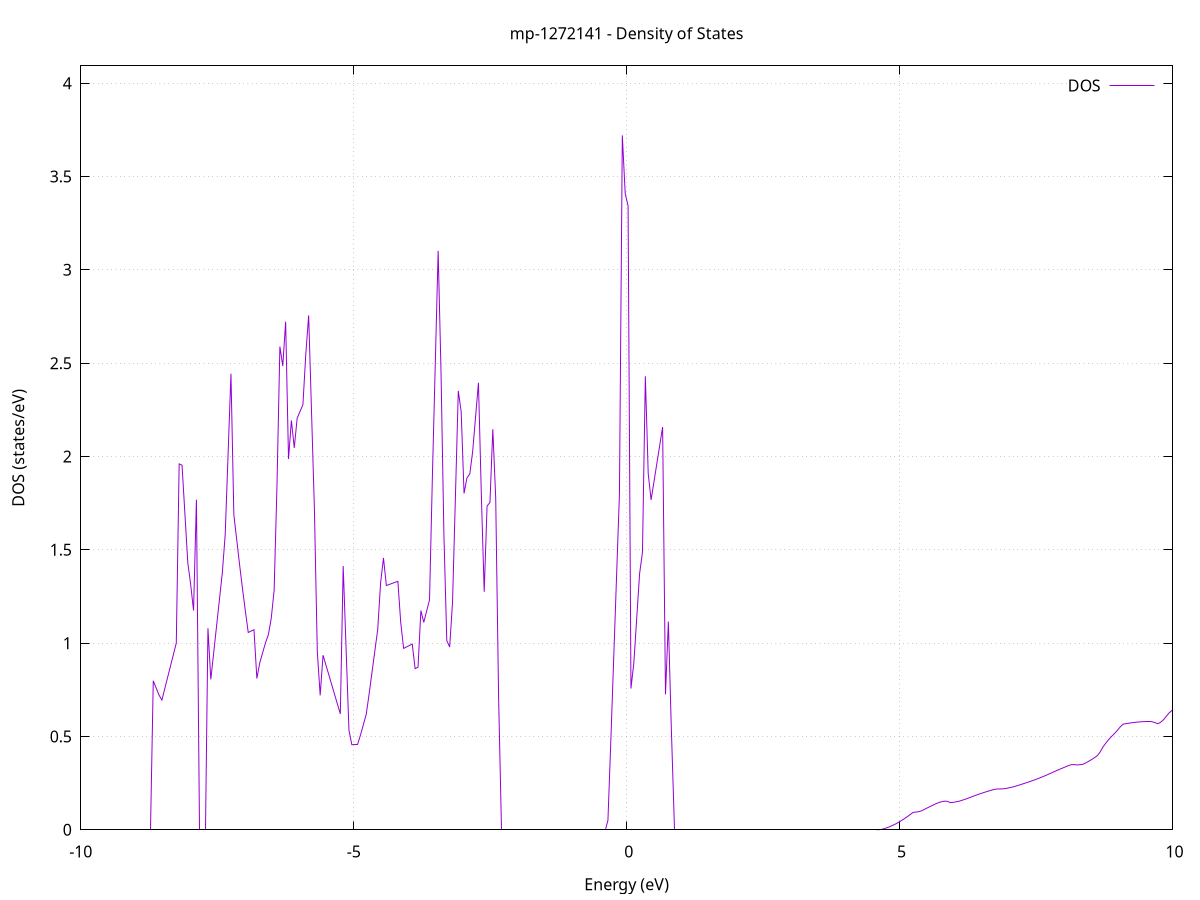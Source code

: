 set title 'mp-1272141 - Density of States'
set xlabel 'Energy (eV)'
set ylabel 'DOS (states/eV)'
set grid
set xrange [-10:10]
set yrange [0:4.093]
set xzeroaxis lt -1
set terminal png size 800,600
set output 'mp-1272141_dos_gnuplot.png'
plot '-' using 1:2 with lines title 'DOS'
-57.120800 0.000000
-57.068100 0.000000
-57.015400 0.000000
-56.962600 0.000000
-56.909900 0.000000
-56.857200 0.000000
-56.804500 0.000000
-56.751800 0.000000
-56.699000 0.000000
-56.646300 0.000000
-56.593600 0.000000
-56.540900 0.000000
-56.488200 0.000000
-56.435500 0.000000
-56.382700 0.000000
-56.330000 0.000000
-56.277300 0.000000
-56.224600 0.000000
-56.171900 0.000000
-56.119100 0.000000
-56.066400 0.000000
-56.013700 0.000000
-55.961000 0.000000
-55.908300 0.000000
-55.855500 0.000000
-55.802800 0.000000
-55.750100 0.000000
-55.697400 0.000000
-55.644700 0.000000
-55.592000 0.000000
-55.539200 0.000000
-55.486500 0.000000
-55.433800 0.000000
-55.381100 0.000000
-55.328400 0.000000
-55.275600 0.000000
-55.222900 0.000000
-55.170200 0.000000
-55.117500 0.000000
-55.064800 0.000000
-55.012000 0.000000
-54.959300 0.000000
-54.906600 0.000000
-54.853900 0.000000
-54.801200 0.000000
-54.748500 0.000000
-54.695700 0.000000
-54.643000 0.000000
-54.590300 0.000000
-54.537600 0.000000
-54.484900 0.000000
-54.432100 0.000000
-54.379400 0.000000
-54.326700 0.000000
-54.274000 0.000000
-54.221300 0.000000
-54.168500 0.000000
-54.115800 0.000000
-54.063100 0.000000
-54.010400 0.000000
-53.957700 0.000000
-53.905000 0.000000
-53.852200 0.000000
-53.799500 0.000000
-53.746800 0.000000
-53.694100 0.000000
-53.641400 0.000000
-53.588600 0.000000
-53.535900 0.000000
-53.483200 0.000000
-53.430500 0.000000
-53.377800 0.000000
-53.325000 0.000000
-53.272300 0.000000
-53.219600 0.000000
-53.166900 0.000000
-53.114200 0.000000
-53.061500 0.000000
-53.008700 0.000000
-52.956000 0.000000
-52.903300 0.000000
-52.850600 0.000000
-52.797900 0.000000
-52.745100 0.000000
-52.692400 0.000000
-52.639700 0.000000
-52.587000 0.000000
-52.534300 0.000000
-52.481500 0.000000
-52.428800 0.000000
-52.376100 0.000000
-52.323400 16.395400
-52.270700 12.424400
-52.218000 14.228900
-52.165200 0.000000
-52.112500 0.000000
-52.059800 0.000000
-52.007100 0.000000
-51.954400 0.000000
-51.901600 0.000000
-51.848900 0.000000
-51.796200 0.000000
-51.743500 0.000000
-51.690800 0.000000
-51.638000 0.000000
-51.585300 0.000000
-51.532600 0.000000
-51.479900 0.000000
-51.427200 0.000000
-51.374500 0.000000
-51.321700 0.000000
-51.269000 0.000000
-51.216300 0.000000
-51.163600 0.000000
-51.110900 0.000000
-51.058100 0.000000
-51.005400 0.000000
-50.952700 0.000000
-50.900000 0.000000
-50.847300 0.000000
-50.794500 0.000000
-50.741800 0.000000
-50.689100 0.000000
-50.636400 0.000000
-50.583700 0.000000
-50.531000 0.000000
-50.478200 0.000000
-50.425500 0.000000
-50.372800 0.000000
-50.320100 0.000000
-50.267400 0.000000
-50.214600 0.000000
-50.161900 0.000000
-50.109200 0.000000
-50.056500 0.000000
-50.003800 0.000000
-49.951000 0.000000
-49.898300 0.000000
-49.845600 0.000000
-49.792900 0.000000
-49.740200 0.000000
-49.687500 0.000000
-49.634700 0.000000
-49.582000 0.000000
-49.529300 0.000000
-49.476600 0.000000
-49.423900 0.000000
-49.371100 0.000000
-49.318400 0.000000
-49.265700 0.000000
-49.213000 0.000000
-49.160300 0.000000
-49.107500 0.000000
-49.054800 0.000000
-49.002100 0.000000
-48.949400 0.000000
-48.896700 0.000000
-48.844000 0.000000
-48.791200 0.000000
-48.738500 0.000000
-48.685800 0.000000
-48.633100 0.000000
-48.580400 0.000000
-48.527600 0.000000
-48.474900 0.000000
-48.422200 0.000000
-48.369500 0.000000
-48.316800 0.000000
-48.264000 0.000000
-48.211300 0.000000
-48.158600 0.000000
-48.105900 0.000000
-48.053200 0.000000
-48.000500 0.000000
-47.947700 0.000000
-47.895000 0.000000
-47.842300 0.000000
-47.789600 0.000000
-47.736900 0.000000
-47.684100 0.000000
-47.631400 0.000000
-47.578700 0.000000
-47.526000 0.000000
-47.473300 0.000000
-47.420500 0.000000
-47.367800 0.000000
-47.315100 0.000000
-47.262400 0.000000
-47.209700 0.000000
-47.157000 0.000000
-47.104200 0.000000
-47.051500 0.000000
-46.998800 0.000000
-46.946100 0.000000
-46.893400 0.000000
-46.840600 0.000000
-46.787900 0.000000
-46.735200 0.000000
-46.682500 0.000000
-46.629800 0.000000
-46.577000 0.000000
-46.524300 0.000000
-46.471600 0.000000
-46.418900 0.000000
-46.366200 0.000000
-46.313500 0.000000
-46.260700 0.000000
-46.208000 0.000000
-46.155300 0.000000
-46.102600 0.000000
-46.049900 0.000000
-45.997100 0.000000
-45.944400 0.000000
-45.891700 0.000000
-45.839000 0.000000
-45.786300 0.000000
-45.733500 0.000000
-45.680800 0.000000
-45.628100 0.000000
-45.575400 0.000000
-45.522700 0.000000
-45.470000 0.000000
-45.417200 0.000000
-45.364500 0.000000
-45.311800 0.000000
-45.259100 0.000000
-45.206400 0.000000
-45.153600 0.000000
-45.100900 0.000000
-45.048200 0.000000
-44.995500 0.000000
-44.942800 0.000000
-44.890000 0.000000
-44.837300 0.000000
-44.784600 0.000000
-44.731900 0.000000
-44.679200 0.000000
-44.626500 0.000000
-44.573700 0.000000
-44.521000 0.000000
-44.468300 0.000000
-44.415600 0.000000
-44.362900 0.000000
-44.310100 0.000000
-44.257400 0.000000
-44.204700 0.000000
-44.152000 0.000000
-44.099300 0.000000
-44.046500 0.000000
-43.993800 0.000000
-43.941100 0.000000
-43.888400 0.000000
-43.835700 0.000000
-43.783000 0.000000
-43.730200 0.000000
-43.677500 0.000000
-43.624800 0.000000
-43.572100 0.000000
-43.519400 0.000000
-43.466600 0.000000
-43.413900 0.000000
-43.361200 0.000000
-43.308500 0.000000
-43.255800 0.000000
-43.203000 0.000000
-43.150300 0.000000
-43.097600 0.000000
-43.044900 0.000000
-42.992200 0.000000
-42.939500 0.000000
-42.886700 0.000000
-42.834000 0.000000
-42.781300 0.000000
-42.728600 0.000000
-42.675900 0.000000
-42.623100 0.000000
-42.570400 0.000000
-42.517700 0.000000
-42.465000 0.000000
-42.412300 0.000000
-42.359500 0.000000
-42.306800 0.000000
-42.254100 0.000000
-42.201400 0.000000
-42.148700 0.000000
-42.096000 0.000000
-42.043200 0.000000
-41.990500 0.000000
-41.937800 0.000000
-41.885100 0.000000
-41.832400 0.000000
-41.779600 0.000000
-41.726900 0.000000
-41.674200 0.000000
-41.621500 0.000000
-41.568800 0.000000
-41.516000 0.000000
-41.463300 0.000000
-41.410600 0.000000
-41.357900 0.000000
-41.305200 0.000000
-41.252500 0.000000
-41.199700 0.000000
-41.147000 0.000000
-41.094300 0.000000
-41.041600 0.000000
-40.988900 0.000000
-40.936100 0.000000
-40.883400 0.000000
-40.830700 0.000000
-40.778000 0.000000
-40.725300 0.000000
-40.672500 0.000000
-40.619800 0.000000
-40.567100 0.000000
-40.514400 0.000000
-40.461700 0.000000
-40.409000 0.000000
-40.356200 0.000000
-40.303500 0.000000
-40.250800 0.000000
-40.198100 0.000000
-40.145400 0.000000
-40.092600 0.000000
-40.039900 0.000000
-39.987200 0.000000
-39.934500 0.000000
-39.881800 0.000000
-39.829000 0.000000
-39.776300 0.000000
-39.723600 0.000000
-39.670900 0.000000
-39.618200 0.000000
-39.565500 0.000000
-39.512700 0.000000
-39.460000 0.000000
-39.407300 0.000000
-39.354600 0.000000
-39.301900 0.000000
-39.249100 0.000000
-39.196400 0.000000
-39.143700 0.000000
-39.091000 0.000000
-39.038300 0.000000
-38.985500 0.000000
-38.932800 0.000000
-38.880100 0.000000
-38.827400 0.000000
-38.774700 0.000000
-38.722000 0.000000
-38.669200 0.000000
-38.616500 0.000000
-38.563800 0.000000
-38.511100 0.000000
-38.458400 0.000000
-38.405600 0.000000
-38.352900 0.000000
-38.300200 0.000000
-38.247500 0.000000
-38.194800 0.000000
-38.142000 0.000000
-38.089300 0.000000
-38.036600 0.000000
-37.983900 0.000000
-37.931200 0.000000
-37.878500 0.000000
-37.825700 0.000000
-37.773000 0.000000
-37.720300 0.000000
-37.667600 0.000000
-37.614900 0.000000
-37.562100 0.000000
-37.509400 0.000000
-37.456700 0.000000
-37.404000 0.000000
-37.351300 0.000000
-37.298500 0.000000
-37.245800 0.000000
-37.193100 0.000000
-37.140400 0.000000
-37.087700 0.000000
-37.035000 0.000000
-36.982200 0.000000
-36.929500 0.000000
-36.876800 0.000000
-36.824100 0.000000
-36.771400 0.000000
-36.718600 0.000000
-36.665900 0.000000
-36.613200 0.000000
-36.560500 0.000000
-36.507800 0.000000
-36.455000 0.000000
-36.402300 0.000000
-36.349600 0.000000
-36.296900 0.000000
-36.244200 0.000000
-36.191500 0.000000
-36.138700 0.000000
-36.086000 0.000000
-36.033300 0.000000
-35.980600 0.000000
-35.927900 0.000000
-35.875100 0.000000
-35.822400 0.000000
-35.769700 0.000000
-35.717000 0.000000
-35.664300 0.000000
-35.611500 0.000000
-35.558800 0.000000
-35.506100 0.000000
-35.453400 0.000000
-35.400700 0.000000
-35.348000 0.000000
-35.295200 0.000000
-35.242500 0.000000
-35.189800 0.000000
-35.137100 0.000000
-35.084400 0.000000
-35.031600 0.000000
-34.978900 0.000000
-34.926200 0.000000
-34.873500 0.000000
-34.820800 0.000000
-34.768000 0.000000
-34.715300 0.000000
-34.662600 0.000000
-34.609900 0.000000
-34.557200 0.000000
-34.504500 0.000000
-34.451700 0.000000
-34.399000 0.000000
-34.346300 0.000000
-34.293600 0.000000
-34.240900 0.000000
-34.188100 0.000000
-34.135400 0.000000
-34.082700 0.000000
-34.030000 0.000000
-33.977300 0.000000
-33.924500 0.000000
-33.871800 0.000000
-33.819100 0.000000
-33.766400 0.000000
-33.713700 0.000000
-33.661000 0.000000
-33.608200 0.000000
-33.555500 0.000000
-33.502800 0.000000
-33.450100 0.000000
-33.397400 0.000000
-33.344600 0.000000
-33.291900 0.000000
-33.239200 0.000000
-33.186500 0.000000
-33.133800 0.000000
-33.081000 0.000000
-33.028300 0.000000
-32.975600 0.000000
-32.922900 0.000000
-32.870200 0.000000
-32.817500 0.000000
-32.764700 0.000000
-32.712000 0.000000
-32.659300 0.000000
-32.606600 0.000000
-32.553900 0.000000
-32.501100 0.000000
-32.448400 0.000000
-32.395700 0.000000
-32.343000 0.000000
-32.290300 0.000000
-32.237500 0.000000
-32.184800 0.000000
-32.132100 0.000000
-32.079400 0.000000
-32.026700 0.000000
-31.974000 0.000000
-31.921200 0.000000
-31.868500 0.000000
-31.815800 0.000000
-31.763100 0.000000
-31.710400 0.000000
-31.657600 0.000000
-31.604900 0.000000
-31.552200 0.000000
-31.499500 0.000000
-31.446800 0.000000
-31.394000 0.000000
-31.341300 0.000000
-31.288600 0.000000
-31.235900 0.000000
-31.183200 0.000000
-31.130500 0.000000
-31.077700 0.000000
-31.025000 0.000000
-30.972300 0.000000
-30.919600 0.000000
-30.866900 0.000000
-30.814100 0.000000
-30.761400 0.000000
-30.708700 0.000000
-30.656000 0.000000
-30.603300 0.000000
-30.550500 0.000000
-30.497800 0.000000
-30.445100 0.000000
-30.392400 0.000000
-30.339700 0.000000
-30.287000 0.000000
-30.234200 0.000000
-30.181500 0.000000
-30.128800 0.000000
-30.076100 0.000000
-30.023400 0.000000
-29.970600 0.000000
-29.917900 0.000000
-29.865200 0.000000
-29.812500 0.000000
-29.759800 0.000000
-29.707000 0.000000
-29.654300 0.000000
-29.601600 0.000000
-29.548900 0.000000
-29.496200 0.000000
-29.443500 0.000000
-29.390700 0.000000
-29.338000 0.000000
-29.285300 0.000000
-29.232600 0.000000
-29.179900 0.000000
-29.127100 0.000000
-29.074400 0.000000
-29.021700 0.000000
-28.969000 0.000000
-28.916300 0.000000
-28.863500 0.000000
-28.810800 0.000000
-28.758100 0.000000
-28.705400 0.000000
-28.652700 0.000000
-28.600000 0.000000
-28.547200 0.000000
-28.494500 0.000000
-28.441800 0.000000
-28.389100 0.000000
-28.336400 0.000000
-28.283600 0.000000
-28.230900 0.000000
-28.178200 0.000000
-28.125500 0.000000
-28.072800 0.000000
-28.020000 0.000000
-27.967300 0.000000
-27.914600 0.000000
-27.861900 0.000000
-27.809200 0.000000
-27.756500 0.000000
-27.703700 0.000000
-27.651000 0.000000
-27.598300 0.000000
-27.545600 0.000000
-27.492900 0.000000
-27.440100 0.000000
-27.387400 0.000000
-27.334700 0.000000
-27.282000 0.000000
-27.229300 0.000000
-27.176500 0.000000
-27.123800 0.000000
-27.071100 0.000000
-27.018400 0.000000
-26.965700 0.000000
-26.913000 0.000000
-26.860200 0.000000
-26.807500 0.000000
-26.754800 0.000000
-26.702100 0.000000
-26.649400 0.000000
-26.596600 0.000000
-26.543900 0.000000
-26.491200 0.000000
-26.438500 0.000000
-26.385800 0.000000
-26.333000 0.000000
-26.280300 0.000000
-26.227600 0.000000
-26.174900 0.000000
-26.122200 0.000000
-26.069500 0.000000
-26.016700 0.000000
-25.964000 0.000000
-25.911300 0.000000
-25.858600 0.000000
-25.805900 0.000000
-25.753100 0.000000
-25.700400 0.000000
-25.647700 0.000000
-25.595000 0.000000
-25.542300 0.000000
-25.489500 0.000000
-25.436800 0.000000
-25.384100 0.000000
-25.331400 0.000000
-25.278700 0.000000
-25.226000 0.000000
-25.173200 0.000000
-25.120500 0.000000
-25.067800 0.000000
-25.015100 0.000000
-24.962400 0.000000
-24.909600 0.000000
-24.856900 0.000000
-24.804200 0.000000
-24.751500 0.000000
-24.698800 0.000000
-24.646000 0.000000
-24.593300 0.000000
-24.540600 0.000000
-24.487900 0.000000
-24.435200 0.000000
-24.382500 0.000000
-24.329700 0.000000
-24.277000 0.000000
-24.224300 0.000000
-24.171600 0.000000
-24.118900 0.000000
-24.066100 0.000000
-24.013400 0.000000
-23.960700 0.000000
-23.908000 0.000000
-23.855300 0.000000
-23.802500 0.000000
-23.749800 0.000000
-23.697100 0.000000
-23.644400 0.000000
-23.591700 0.000000
-23.539000 0.000000
-23.486200 0.000000
-23.433500 0.000000
-23.380800 0.000000
-23.328100 0.000000
-23.275400 0.000000
-23.222600 0.000000
-23.169900 0.000000
-23.117200 0.000000
-23.064500 0.000000
-23.011800 0.000000
-22.959000 0.000000
-22.906300 0.000000
-22.853600 0.000000
-22.800900 0.000000
-22.748200 0.000000
-22.695500 0.000000
-22.642700 0.000000
-22.590000 0.000000
-22.537300 0.000000
-22.484600 0.000000
-22.431900 0.000000
-22.379100 0.000000
-22.326400 0.000000
-22.273700 0.000000
-22.221000 0.000000
-22.168300 0.000000
-22.115500 0.000000
-22.062800 0.000000
-22.010100 0.000000
-21.957400 0.000000
-21.904700 0.000000
-21.852000 0.000000
-21.799200 0.000000
-21.746500 0.000000
-21.693800 0.000000
-21.641100 0.000000
-21.588400 0.000000
-21.535600 0.000000
-21.482900 0.000000
-21.430200 0.000000
-21.377500 0.000000
-21.324800 0.000000
-21.272000 0.000000
-21.219300 0.000000
-21.166600 0.000000
-21.113900 0.000000
-21.061200 0.000000
-21.008500 0.000000
-20.955700 0.000000
-20.903000 0.000000
-20.850300 0.000000
-20.797600 0.000000
-20.744900 0.000000
-20.692100 0.000000
-20.639400 0.000000
-20.586700 0.000000
-20.534000 0.008200
-20.481300 0.126100
-20.428500 0.243900
-20.375800 0.361800
-20.323100 0.479600
-20.270400 0.313400
-20.217700 0.329800
-20.165000 0.346200
-20.112200 0.362600
-20.059500 0.379000
-20.006800 0.395500
-19.954100 0.411900
-19.901400 0.428300
-19.848600 0.450800
-19.795900 0.473600
-19.743200 0.496400
-19.690500 0.519200
-19.637800 0.541900
-19.585000 0.564700
-19.532300 0.587500
-19.479600 0.610200
-19.426900 0.633000
-19.374200 0.655800
-19.321500 0.868700
-19.268700 1.052700
-19.216000 1.236700
-19.163300 1.823500
-19.110600 1.413700
-19.057900 1.003800
-19.005100 3.066000
-18.952400 0.000000
-18.899700 7.091400
-18.847000 3.887400
-18.794300 2.331100
-18.741500 2.083800
-18.688800 1.795500
-18.636100 1.483900
-18.583400 1.260400
-18.530700 1.315400
-18.478000 0.000000
-18.425200 0.000000
-18.372500 0.000000
-18.319800 0.000000
-18.267100 0.000000
-18.214400 0.000000
-18.161600 0.000000
-18.108900 0.000000
-18.056200 0.000000
-18.003500 0.000000
-17.950800 0.000000
-17.898000 0.000000
-17.845300 0.000000
-17.792600 0.000000
-17.739900 0.000000
-17.687200 0.000000
-17.634500 0.000000
-17.581700 0.000000
-17.529000 0.000000
-17.476300 0.000000
-17.423600 0.000000
-17.370900 0.000000
-17.318100 0.000000
-17.265400 0.000000
-17.212700 0.000000
-17.160000 0.000000
-17.107300 0.000000
-17.054500 0.000000
-17.001800 0.000000
-16.949100 0.000000
-16.896400 0.000000
-16.843700 0.000000
-16.791000 0.000000
-16.738200 0.000000
-16.685500 0.000000
-16.632800 0.000000
-16.580100 0.000000
-16.527400 0.000000
-16.474600 0.000000
-16.421900 0.000000
-16.369200 0.000000
-16.316500 0.000000
-16.263800 0.000000
-16.211000 0.000000
-16.158300 0.000000
-16.105600 0.000000
-16.052900 0.000000
-16.000200 0.000000
-15.947500 0.000000
-15.894700 0.000000
-15.842000 0.000000
-15.789300 0.000000
-15.736600 0.000000
-15.683900 0.000000
-15.631100 0.000000
-15.578400 0.000000
-15.525700 0.000000
-15.473000 0.000000
-15.420300 0.000000
-15.367500 0.000000
-15.314800 0.000000
-15.262100 0.000000
-15.209400 0.000000
-15.156700 0.000000
-15.104000 0.000000
-15.051200 0.000000
-14.998500 0.000000
-14.945800 0.000000
-14.893100 0.000000
-14.840400 0.000000
-14.787600 0.000000
-14.734900 0.000000
-14.682200 0.000000
-14.629500 0.000000
-14.576800 0.000000
-14.524000 0.000000
-14.471300 0.000000
-14.418600 0.000000
-14.365900 0.000000
-14.313200 0.000000
-14.260500 0.000000
-14.207700 0.000000
-14.155000 0.000000
-14.102300 0.000000
-14.049600 0.000000
-13.996900 0.000000
-13.944100 0.000000
-13.891400 0.000000
-13.838700 0.000000
-13.786000 0.000000
-13.733300 0.000000
-13.680500 0.000000
-13.627800 0.000000
-13.575100 0.000000
-13.522400 0.000000
-13.469700 0.000000
-13.417000 0.000000
-13.364200 0.000000
-13.311500 0.000000
-13.258800 0.000000
-13.206100 0.000000
-13.153400 0.000000
-13.100600 0.000000
-13.047900 0.000000
-12.995200 0.000000
-12.942500 0.000000
-12.889800 0.000000
-12.837000 0.000000
-12.784300 0.000000
-12.731600 0.000000
-12.678900 0.000000
-12.626200 0.000000
-12.573500 0.000000
-12.520700 0.000000
-12.468000 0.000000
-12.415300 0.000000
-12.362600 0.000000
-12.309900 0.000000
-12.257100 0.000000
-12.204400 0.000000
-12.151700 0.000000
-12.099000 0.000000
-12.046300 0.000000
-11.993500 0.000000
-11.940800 0.000000
-11.888100 0.000000
-11.835400 0.000000
-11.782700 0.000000
-11.730000 0.000000
-11.677200 0.000000
-11.624500 0.000000
-11.571800 0.000000
-11.519100 0.000000
-11.466400 0.000000
-11.413600 0.000000
-11.360900 0.000000
-11.308200 0.000000
-11.255500 0.000000
-11.202800 0.000000
-11.150000 0.000000
-11.097300 0.000000
-11.044600 0.000000
-10.991900 0.000000
-10.939200 0.000000
-10.886500 0.000000
-10.833700 0.000000
-10.781000 0.000000
-10.728300 0.000000
-10.675600 0.000000
-10.622900 0.000000
-10.570100 0.000000
-10.517400 0.000000
-10.464700 0.000000
-10.412000 0.000000
-10.359300 0.000000
-10.306500 0.000000
-10.253800 0.000000
-10.201100 0.000000
-10.148400 0.000000
-10.095700 0.000000
-10.043000 0.000000
-9.990200 0.000000
-9.937500 0.000000
-9.884800 0.000000
-9.832100 0.000000
-9.779400 0.000000
-9.726600 0.000000
-9.673900 0.000000
-9.621200 0.000000
-9.568500 0.000000
-9.515800 0.000000
-9.463000 0.000000
-9.410300 0.000000
-9.357600 0.000000
-9.304900 0.000000
-9.252200 0.000000
-9.199500 0.000000
-9.146700 0.000000
-9.094000 0.000000
-9.041300 0.000000
-8.988600 0.000000
-8.935900 0.000000
-8.883100 0.000000
-8.830400 0.000000
-8.777700 0.000000
-8.725000 0.000000
-8.672300 0.798300
-8.619500 0.760100
-8.566800 0.721900
-8.514100 0.694900
-8.461400 0.756000
-8.408700 0.817200
-8.356000 0.878300
-8.303200 0.939400
-8.250500 1.000500
-8.197800 1.960500
-8.145100 1.953300
-8.092400 1.692000
-8.039600 1.430800
-7.986900 1.313800
-7.934200 1.174700
-7.881500 1.768700
-7.828800 0.000000
-7.776000 0.000000
-7.723300 0.000000
-7.670600 1.079700
-7.617900 0.806000
-7.565200 0.948900
-7.512500 1.091800
-7.459700 1.234700
-7.407000 1.377600
-7.354300 1.581400
-7.301600 2.012300
-7.248900 2.443300
-7.196100 1.687700
-7.143400 1.553900
-7.090700 1.420000
-7.038000 1.292400
-6.985300 1.172300
-6.932500 1.057100
-6.879800 1.064500
-6.827100 1.072000
-6.774400 0.810600
-6.721700 0.894400
-6.669000 0.948100
-6.616200 1.001800
-6.563500 1.045300
-6.510800 1.133400
-6.458100 1.282600
-6.405400 1.847600
-6.352600 2.588900
-6.299900 2.484900
-6.247200 2.722200
-6.194500 1.986400
-6.141800 2.193300
-6.089000 2.046300
-6.036300 2.205100
-5.983600 2.241300
-5.930900 2.277500
-5.878200 2.547200
-5.825500 2.756100
-5.772700 2.236700
-5.720000 1.717200
-5.667300 0.956100
-5.614600 0.720300
-5.561900 0.935300
-5.509100 0.882900
-5.456400 0.830500
-5.403700 0.778100
-5.351000 0.725700
-5.298300 0.673300
-5.245500 0.620900
-5.192800 1.413100
-5.140100 0.973500
-5.087400 0.533900
-5.034700 0.456000
-4.982000 0.456600
-4.929200 0.457200
-4.876500 0.507200
-4.823800 0.562700
-4.771100 0.618200
-4.718400 0.726500
-4.665600 0.842200
-4.612900 0.958000
-4.560200 1.073700
-4.507500 1.322000
-4.454800 1.456700
-4.402000 1.308700
-4.349300 1.314400
-4.296600 1.320100
-4.243900 1.325700
-4.191200 1.331400
-4.138500 1.109700
-4.085700 0.971800
-4.033000 0.979600
-3.980300 0.987400
-3.927600 0.995200
-3.874900 0.863300
-3.822100 0.871100
-3.769400 1.174700
-3.716700 1.111400
-3.664000 1.171800
-3.611300 1.232100
-3.558500 1.894400
-3.505800 2.497200
-3.453100 3.101600
-3.400400 2.448700
-3.347700 1.582300
-3.295000 1.013700
-3.242200 0.979300
-3.189500 1.220900
-3.136800 1.785400
-3.084100 2.351900
-3.031400 2.240000
-2.978600 1.802200
-2.925900 1.884900
-2.873200 1.906700
-2.820500 2.027800
-2.767800 2.211400
-2.715000 2.394900
-2.662300 1.799200
-2.609600 1.275200
-2.556900 1.734500
-2.504200 1.753700
-2.451500 2.146300
-2.398700 1.776300
-2.346000 0.713700
-2.293300 0.000000
-2.240600 0.000000
-2.187900 0.000000
-2.135100 0.000000
-2.082400 0.000000
-2.029700 0.000000
-1.977000 0.000000
-1.924300 0.000000
-1.871500 0.000000
-1.818800 0.000000
-1.766100 0.000000
-1.713400 0.000000
-1.660700 0.000000
-1.608000 0.000000
-1.555200 0.000000
-1.502500 0.000000
-1.449800 0.000000
-1.397100 0.000000
-1.344400 0.000000
-1.291600 0.000000
-1.238900 0.000000
-1.186200 0.000000
-1.133500 0.000000
-1.080800 0.000000
-1.028000 0.000000
-0.975300 0.000000
-0.922600 0.000000
-0.869900 0.000000
-0.817200 0.000000
-0.764500 0.000000
-0.711700 0.000000
-0.659000 0.000000
-0.606300 0.000000
-0.553600 0.000000
-0.500900 0.000000
-0.448100 0.000000
-0.395400 0.000000
-0.342700 0.050900
-0.290000 0.475000
-0.237300 0.916800
-0.184500 1.358700
-0.131800 1.800700
-0.079100 3.720600
-0.026400 3.408800
0.026300 3.343200
0.079000 0.756600
0.131800 0.894200
0.184500 1.133200
0.237200 1.372300
0.289900 1.486800
0.342600 2.430000
0.395400 1.907700
0.448100 1.767600
0.500800 1.865100
0.553500 1.962600
0.606200 2.060100
0.659000 2.157700
0.711700 0.726200
0.764400 1.115300
0.817100 0.557200
0.869800 0.000000
0.922500 0.000000
0.975300 0.000000
1.028000 0.000000
1.080700 0.000000
1.133400 0.000000
1.186100 0.000000
1.238900 0.000000
1.291600 0.000000
1.344300 0.000000
1.397000 0.000000
1.449700 0.000000
1.502500 0.000000
1.555200 0.000000
1.607900 0.000000
1.660600 0.000000
1.713300 0.000000
1.766000 0.000000
1.818800 0.000000
1.871500 0.000000
1.924200 0.000000
1.976900 0.000000
2.029600 0.000000
2.082400 0.000000
2.135100 0.000000
2.187800 0.000000
2.240500 0.000000
2.293200 0.000000
2.346000 0.000000
2.398700 0.000000
2.451400 0.000000
2.504100 0.000000
2.556800 0.000000
2.609500 0.000000
2.662300 0.000000
2.715000 0.000000
2.767700 0.000000
2.820400 0.000000
2.873100 0.000000
2.925900 0.000000
2.978600 0.000000
3.031300 0.000000
3.084000 0.000000
3.136700 0.000000
3.189500 0.000000
3.242200 0.000000
3.294900 0.000000
3.347600 0.000000
3.400300 0.000000
3.453000 0.000000
3.505800 0.000000
3.558500 0.000000
3.611200 0.000000
3.663900 0.000000
3.716600 0.000000
3.769400 0.000000
3.822100 0.000000
3.874800 0.000000
3.927500 0.000000
3.980200 0.000000
4.033000 0.000000
4.085700 0.000000
4.138400 0.000000
4.191100 0.000000
4.243800 0.000000
4.296500 0.000000
4.349300 0.000000
4.402000 0.000000
4.454700 0.000000
4.507400 0.000000
4.560100 0.000000
4.612900 0.000100
4.665600 0.001900
4.718300 0.006000
4.771000 0.011200
4.823700 0.017100
4.876500 0.024000
4.929200 0.031600
4.981900 0.040100
5.034600 0.049400
5.087300 0.059300
5.140000 0.069800
5.192800 0.081000
5.245500 0.092900
5.298200 0.095000
5.350900 0.096600
5.403600 0.101600
5.456400 0.109500
5.509100 0.117300
5.561800 0.125000
5.614500 0.132500
5.667200 0.139800
5.720000 0.146000
5.772700 0.150500
5.825400 0.153400
5.878100 0.152300
5.930800 0.145400
5.983500 0.147000
6.036300 0.149900
6.089000 0.152900
6.141700 0.157800
6.194400 0.162900
6.247100 0.168300
6.299900 0.174000
6.352600 0.179900
6.405300 0.185800
6.458000 0.191200
6.510700 0.196400
6.563500 0.201500
6.616200 0.206300
6.668900 0.210900
6.721600 0.214900
6.774300 0.218400
6.827000 0.218600
6.879800 0.219100
6.932500 0.220800
6.985200 0.223500
7.037900 0.226800
7.090600 0.230700
7.143400 0.235300
7.196100 0.240100
7.248800 0.245000
7.301500 0.250000
7.354200 0.255000
7.407000 0.260300
7.459700 0.265800
7.512400 0.271600
7.565100 0.277600
7.617800 0.283800
7.670500 0.290300
7.723300 0.296900
7.776000 0.303800
7.828700 0.310800
7.881400 0.317600
7.934100 0.324300
7.986900 0.330800
8.039600 0.337200
8.092300 0.343500
8.145000 0.348800
8.197700 0.349300
8.250500 0.347300
8.303200 0.348500
8.355900 0.350600
8.408600 0.358200
8.461300 0.366600
8.514000 0.375700
8.566800 0.385500
8.619500 0.396000
8.672200 0.415600
8.724900 0.443300
8.777600 0.464000
8.830400 0.483300
8.883100 0.499900
8.935800 0.515100
8.988500 0.532100
9.041200 0.550800
9.094000 0.565800
9.146700 0.568500
9.199400 0.571000
9.252100 0.573300
9.304800 0.575300
9.357500 0.577000
9.410300 0.578300
9.463000 0.579300
9.515700 0.580000
9.568400 0.580200
9.621100 0.579300
9.673900 0.574700
9.726600 0.568400
9.779300 0.575200
9.832000 0.588900
9.884700 0.607500
9.937500 0.626100
9.990200 0.639700
10.042900 0.656500
10.095600 0.770500
10.148300 1.854300
10.201000 0.923500
10.253800 0.616300
10.306500 0.665300
10.359200 0.719100
10.411900 0.791200
10.464600 0.957500
10.517400 0.699800
10.570100 0.531400
10.622800 0.434300
10.675500 0.434000
10.728200 0.435500
10.781000 0.439000
10.833700 0.445500
10.886400 0.461600
10.939100 0.483600
10.991800 0.510700
11.044500 0.546100
11.097300 0.589700
11.150000 0.641600
11.202700 0.782100
11.255400 0.896400
11.308100 0.934100
11.360900 0.888100
11.413600 0.779600
11.466300 0.724900
11.519000 0.699600
11.571700 0.683600
11.624500 0.960900
11.677200 0.613000
11.729900 0.566600
11.782600 0.573200
11.835300 0.581700
11.888000 0.591400
11.940800 0.601700
11.993500 0.600500
12.046200 0.627700
12.098900 0.797900
12.151600 0.844100
12.204400 0.929300
12.257100 0.903700
12.309800 0.851400
12.362500 1.204400
12.415200 1.067800
12.468000 1.180000
12.520700 1.285900
12.573400 1.510800
12.626100 1.836300
12.678800 2.201800
12.731500 3.015100
12.784300 2.152300
12.837000 2.065200
12.889700 1.628800
12.942400 1.498600
12.995100 1.379200
13.047900 1.253200
13.100600 1.138200
13.153300 0.924300
13.206000 0.616300
13.258700 0.450400
13.311500 0.400800
13.364200 0.388200
13.416900 0.378400
13.469600 0.364100
13.522300 0.341300
13.575000 0.552700
13.627800 0.671700
13.680500 0.816100
13.733200 0.997700
13.785900 1.190100
13.838600 1.418400
13.891400 1.691400
13.944100 1.385400
13.996800 1.160400
14.049500 0.716600
14.102200 0.708800
14.155000 0.723100
14.207700 0.724400
14.260400 0.712800
14.313100 0.661600
14.365800 0.626100
14.418500 0.606900
14.471300 0.592600
14.524000 0.581600
14.576700 0.573700
14.629400 0.568400
14.682100 0.565500
14.734900 0.568100
14.787600 0.576400
14.840300 0.590400
14.893000 0.608300
14.945700 0.640600
14.998500 0.679600
15.051200 0.734600
15.103900 0.802900
15.156600 0.855400
15.209300 0.860000
15.262000 0.837900
15.314800 0.783600
15.367500 0.728500
15.420200 0.706800
15.472900 0.693600
15.525600 0.687200
15.578400 0.677100
15.631100 0.676500
15.683800 0.685900
15.736500 0.674600
15.789200 0.637200
15.842000 0.597900
15.894700 0.580900
15.947400 0.560700
16.000100 0.546400
16.052800 0.536700
16.105500 0.530500
16.158300 0.525600
16.211000 0.520300
16.263700 0.514600
16.316400 0.509700
16.369100 0.506700
16.421900 0.506300
16.474600 0.508500
16.527300 0.527000
16.580000 0.540300
16.632700 0.553500
16.685500 0.567100
16.738200 0.582600
16.790900 0.600300
16.843600 0.638800
16.896300 0.694900
16.949000 0.767200
17.001800 0.856800
17.054500 0.901400
17.107200 0.947900
17.159900 0.973300
17.212600 0.950000
17.265400 0.769300
17.318100 0.745200
17.370800 0.803700
17.423500 0.883900
17.476200 0.890700
17.529000 0.903900
17.581700 0.919700
17.634400 0.942300
17.687100 0.975400
17.739800 1.000300
17.792500 1.014200
17.845300 1.017500
17.898000 1.003500
17.950700 0.960700
18.003400 0.966400
18.056100 0.967000
18.108900 0.963000
18.161600 1.317500
18.214300 1.102300
18.267000 1.145700
18.319700 1.205600
18.372500 1.248300
18.425200 1.294300
18.477900 1.277900
18.530600 1.187100
18.583300 1.079000
18.636000 0.953700
18.688800 1.103900
18.741500 1.303800
18.794200 1.381000
18.846900 1.519100
18.899600 1.134100
18.952400 0.999600
19.005100 1.023400
19.057800 1.087700
19.110500 1.026300
19.163200 0.908100
19.216000 0.895300
19.268700 0.893400
19.321400 0.888100
19.374100 0.879600
19.426800 0.868700
19.479500 0.849500
19.532300 0.817400
19.585000 0.758000
19.637700 0.721500
19.690400 0.697500
19.743100 0.679800
19.795900 0.668200
19.848600 0.705700
19.901300 0.825000
19.954000 0.900100
20.006700 0.951500
20.059500 0.992800
20.112200 0.945400
20.164900 0.623500
20.217600 0.610600
20.270300 0.617600
20.323000 0.640200
20.375800 0.678100
20.428500 0.726200
20.481200 0.775700
20.533900 0.809900
20.586600 0.824900
20.639400 0.834500
20.692100 0.849400
20.744800 0.860500
20.797500 0.867100
20.850200 0.858000
20.903000 0.838100
20.955700 0.813900
21.008400 0.789100
21.061100 0.764000
21.113800 0.736100
21.166500 0.702700
21.219300 0.633500
21.272000 0.593800
21.324700 0.609900
21.377400 0.632700
21.430100 0.661900
21.482900 0.697800
21.535600 0.727900
21.588300 0.732200
21.641000 0.774000
21.693700 0.735800
21.746500 0.738600
21.799200 0.718600
21.851900 0.684700
21.904600 0.656800
21.957300 0.630900
22.010000 0.606100
22.062800 0.570500
22.115500 0.537200
22.168200 0.508700
22.220900 0.482700
22.273600 0.469700
22.326400 0.457500
22.379100 0.447200
22.431800 0.441800
22.484500 0.472700
22.537200 0.585800
22.590000 0.577400
22.642700 0.581600
22.695400 0.661300
22.748100 0.820800
22.800800 1.033800
22.853500 1.219500
22.906300 1.077700
22.959000 0.990200
23.011700 0.923500
23.064400 0.911500
23.117100 0.911500
23.169900 0.918800
23.222600 0.938500
23.275300 0.953600
23.328000 0.904000
23.380700 0.893900
23.433500 0.873400
23.486200 0.849900
23.538900 0.828700
23.591600 0.824700
23.644300 0.838800
23.697000 0.854800
23.749800 0.881200
23.802500 0.917900
23.855200 0.946200
23.907900 0.979700
23.960600 1.072700
24.013400 1.177800
24.066100 1.163100
24.118800 1.111400
24.171500 1.102200
24.224200 1.116200
24.277000 1.121500
24.329700 1.062900
24.382400 0.769300
24.435100 0.734700
24.487800 0.711300
24.540500 0.696000
24.593300 0.690400
24.646000 0.688600
24.698700 0.717300
24.751400 0.769000
24.804100 0.789800
24.856900 0.819400
24.909600 0.855700
24.962300 0.893700
25.015000 0.931900
25.067700 0.980100
25.120500 1.022200
25.173200 1.023500
25.225900 0.975000
25.278600 0.902500
25.331300 0.870600
25.384000 0.854000
25.436800 0.849900
25.489500 0.957900
25.542200 1.105700
25.594900 1.178600
25.647600 1.140600
25.700400 1.127800
25.753100 0.947600
25.805800 0.826100
25.858500 0.730400
25.911200 0.694200
25.964000 0.658400
26.016700 0.613900
26.069400 0.586600
26.122100 0.597300
26.174800 0.634600
26.227500 0.695300
26.280300 0.774700
26.333000 0.766800
26.385700 0.744000
26.438400 0.876500
26.491100 0.742000
26.543900 0.815600
26.596600 0.869400
26.649300 0.910200
26.702000 0.942900
26.754700 0.983700
26.807500 1.011500
26.860200 1.012300
26.912900 1.001600
26.965600 0.986600
27.018300 0.966500
27.071000 0.948500
27.123800 0.932800
27.176500 0.919600
27.229200 0.906200
27.281900 0.902600
27.334600 0.878900
27.387400 0.848100
27.440100 0.846800
27.492800 0.850500
27.545500 0.772800
27.598200 0.722300
27.651000 0.700300
27.703700 0.694400
27.756400 0.693000
27.809100 0.695200
27.861800 0.700700
27.914500 0.706200
27.967300 0.713400
28.020000 0.734600
28.072700 0.791500
28.125400 0.927200
28.178100 1.122100
28.230900 1.142300
28.283600 1.229100
28.336300 1.073200
28.389000 0.903900
28.441700 0.799200
28.494500 0.755000
28.547200 0.810200
28.599900 0.824600
28.652600 0.834400
28.705300 0.827300
28.758000 0.824300
28.810800 0.719800
28.863500 0.682900
28.916200 0.668600
28.968900 0.676800
29.021600 0.704900
29.074400 0.752300
29.127100 0.911500
29.179800 1.191500
29.232500 1.522100
29.285200 1.542000
29.338000 1.545200
29.390700 1.412200
29.443400 1.189400
29.496100 1.115600
29.548800 1.037400
29.601500 0.948300
29.654300 0.871400
29.707000 0.810100
29.759700 0.755500
29.812400 0.695700
29.865100 0.646300
29.917900 0.654300
29.970600 0.667400
30.023300 0.687900
30.076000 0.731100
30.128700 0.828200
30.181500 1.078500
30.234200 1.194300
30.286900 1.376400
30.339600 1.400700
30.392300 1.392600
30.445000 1.327000
30.497800 1.265000
30.550500 1.202800
30.603200 1.145200
30.655900 1.086600
30.708600 1.040300
30.761400 1.024100
30.814100 1.027100
30.866800 1.029300
30.919500 1.038600
30.972200 1.045700
31.025000 1.064300
31.077700 1.094600
31.130400 1.091700
31.183100 1.061100
31.235800 1.012700
31.288500 0.967500
31.341300 0.927500
31.394000 0.897700
31.446700 1.042000
31.499400 0.883600
31.552100 0.805500
31.604900 0.810400
31.657600 0.851300
31.710300 0.916100
31.763000 1.016200
31.815700 1.189500
31.868500 1.559100
31.921200 1.481200
31.973900 1.478200
32.026600 1.591900
32.079300 1.378800
32.132000 1.299000
32.184800 1.248500
32.237500 1.219200
32.290200 1.212200
32.342900 1.212100
32.395600 1.207600
32.448400 1.285300
32.501100 1.528000
32.553800 1.396100
32.606500 1.593600
32.659200 1.724800
32.712000 1.785200
32.764700 1.817200
32.817400 1.849200
32.870100 1.619500
32.922800 1.515200
32.975500 1.473400
33.028300 1.431100
33.081000 1.470300
33.133700 1.430500
33.186400 1.440400
33.239100 1.746200
33.291900 1.529800
33.344600 1.312300
33.397300 1.277400
33.450000 1.256400
33.502700 1.239900
33.555500 1.183600
33.608200 1.114400
33.660900 1.010200
33.713600 0.952100
33.766300 0.922100
33.819000 0.841300
33.871800 0.780900
33.924500 0.874800
33.977200 1.672400
34.029900 1.505700
34.082600 1.197500
34.135400 1.108000
34.188100 1.050600
34.240800 1.011100
34.293500 0.989600
34.346200 0.983500
34.399000 0.998000
34.451700 1.029000
34.504400 1.135500
34.557100 1.238200
34.609800 1.333700
34.662500 1.339600
34.715300 1.266100
34.768000 1.149000
34.820700 1.007200
34.873400 0.963900
34.926100 0.981500
34.978900 1.083300
35.031600 1.097000
35.084300 1.087800
35.137000 1.073400
35.189700 1.054100
35.242500 1.026500
35.295200 1.003500
35.347900 0.997300
35.400600 0.994400
35.453300 0.992900
35.506000 1.027600
35.558800 1.093400
35.611500 1.154600
35.664200 1.150400
35.716900 1.132600
35.769600 1.214800
35.822400 1.118000
35.875100 1.170900
35.927800 1.197200
35.980500 1.198600
36.033200 1.179900
36.086000 1.149600
36.138700 1.139800
36.191400 1.126000
36.244100 1.107500
36.296800 1.086700
36.349500 1.067800
36.402300 1.053900
36.455000 1.052600
36.507700 1.072500
36.560400 1.132500
36.613100 1.226000
36.665900 1.366800
36.718600 1.499400
36.771300 1.500100
36.824000 1.478800
36.876700 1.447300
36.929500 1.410700
36.982200 1.261200
37.034900 1.111600
37.087600 1.016300
37.140300 0.979700
37.193000 0.994800
37.245800 1.054700
37.298500 1.165100
37.351200 1.248400
37.403900 1.251600
37.456600 1.268200
37.509400 1.221300
37.562100 1.186300
37.614800 1.226600
37.667500 1.275100
37.720200 1.326900
37.773000 1.368200
37.825700 1.390400
37.878400 1.366300
37.931100 1.313400
37.983800 1.276900
38.036500 1.271000
38.089300 1.262100
38.142000 1.265600
38.194700 1.290300
38.247400 1.294500
38.300100 1.299300
38.352900 1.287700
38.405600 1.258000
38.458300 1.222000
38.511000 1.191800
38.563700 1.224600
38.616500 1.274400
38.669200 1.261800
38.721900 1.242300
38.774600 1.220000
38.827300 1.195200
38.880000 1.181500
38.932800 1.174400
38.985500 1.176600
39.038200 1.231900
39.090900 1.228200
39.143600 1.217700
39.196400 1.203400
39.249100 1.177500
39.301800 1.144400
39.354500 1.105000
39.407200 1.060100
39.460000 1.016900
39.512700 0.980200
39.565400 0.988800
39.618100 1.124200
39.670800 1.090000
39.723500 1.078500
39.776300 1.050200
39.829000 1.038800
39.881700 1.029800
39.934400 1.018400
39.987100 0.945300
40.039900 0.946900
40.092600 0.971200
40.145300 0.977400
40.198000 0.972400
40.250700 0.969200
40.303500 0.961800
40.356200 0.984700
40.408900 1.035400
40.461600 1.101100
40.514300 1.002100
40.567000 0.925900
40.619800 0.919700
40.672500 0.921200
40.725200 0.925100
40.777900 0.925900
40.830600 0.914200
40.883400 0.886600
40.936100 0.825500
40.988800 0.681400
41.041500 0.703000
41.094200 0.714600
41.147000 0.710500
41.199700 0.716200
41.252400 0.758700
41.305100 0.774700
41.357800 0.727400
41.410500 0.721800
41.463300 0.690800
41.516000 0.670800
41.568700 0.643500
41.621400 0.717600
41.674100 0.759700
41.726900 0.473400
41.779600 0.459100
41.832300 0.446600
41.885000 0.435100
41.937700 0.424200
41.990500 0.407600
42.043200 0.385100
42.095900 0.361100
42.148600 0.335600
42.201300 0.316400
42.254000 0.297700
42.306800 0.277300
42.359500 0.255300
42.412200 0.231500
42.464900 0.206100
42.517600 0.139100
42.570400 0.182800
42.623100 0.101900
42.675800 0.068400
42.728500 0.041500
42.781200 0.021300
42.834000 0.007800
42.886700 0.000900
42.939400 0.000000
42.992100 0.000000
43.044800 0.000000
43.097500 0.000000
43.150300 0.000000
43.203000 0.000000
43.255700 0.000000
43.308400 0.000000
43.361100 0.000000
43.413900 0.000000
43.466600 0.000000
43.519300 0.000000
43.572000 0.000000
43.624700 0.000000
43.677500 0.000000
43.730200 0.000000
43.782900 0.000000
43.835600 0.000000
43.888300 0.000000
43.941000 0.000000
43.993800 0.000000
44.046500 0.000000
44.099200 0.000000
44.151900 0.000000
44.204600 0.000000
44.257400 0.000000
44.310100 0.000000
44.362800 0.000000
44.415500 0.000000
44.468200 0.000000
44.521000 0.000000
44.573700 0.000000
44.626400 0.000000
44.679100 0.000000
44.731800 0.000000
44.784500 0.000000
44.837300 0.000000
44.890000 0.000000
44.942700 0.000000
44.995400 0.000000
45.048100 0.000000
45.100900 0.000000
45.153600 0.000000
45.206300 0.000000
45.259000 0.000000
45.311700 0.000000
45.364500 0.000000
45.417200 0.000000
45.469900 0.000000
45.522600 0.000000
45.575300 0.000000
45.628000 0.000000
45.680800 0.000000
45.733500 0.000000
45.786200 0.000000
45.838900 0.000000
45.891600 0.000000
45.944400 0.000000
45.997100 0.000000
46.049800 0.000000
46.102500 0.000000
46.155200 0.000000
46.208000 0.000000
46.260700 0.000000
46.313400 0.000000
46.366100 0.000000
46.418800 0.000000
46.471500 0.000000
46.524300 0.000000
46.577000 0.000000
46.629700 0.000000
46.682400 0.000000
46.735100 0.000000
46.787900 0.000000
46.840600 0.000000
46.893300 0.000000
46.946000 0.000000
46.998700 0.000000
47.051500 0.000000
47.104200 0.000000
47.156900 0.000000
47.209600 0.000000
47.262300 0.000000
47.315000 0.000000
47.367800 0.000000
47.420500 0.000000
47.473200 0.000000
47.525900 0.000000
47.578600 0.000000
47.631400 0.000000
47.684100 0.000000
47.736800 0.000000
47.789500 0.000000
47.842200 0.000000
47.895000 0.000000
47.947700 0.000000
48.000400 0.000000
48.053100 0.000000
48.105800 0.000000
48.158500 0.000000
48.211300 0.000000
48.264000 0.000000
48.316700 0.000000
e
